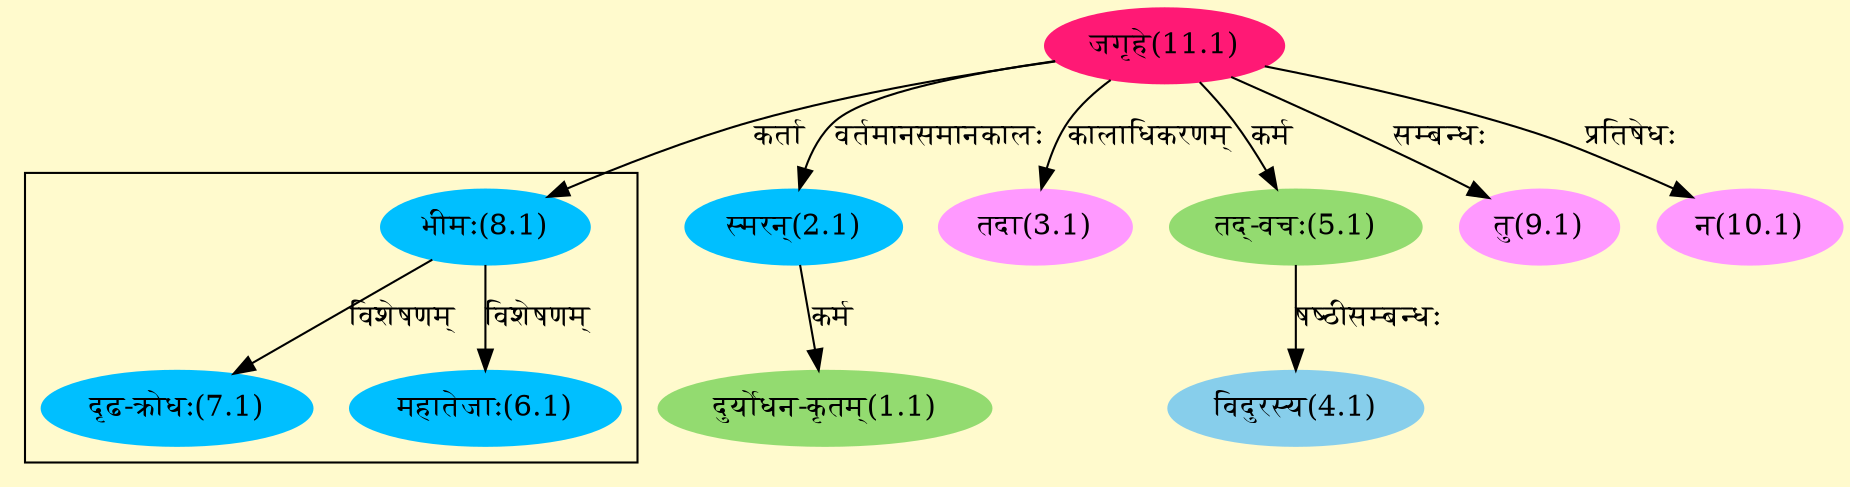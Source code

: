 digraph G{
rankdir=BT;
 compound=true;
 bgcolor="lemonchiffon1";

subgraph cluster_1{
Node6_1 [style=filled, color="#00BFFF" label = "महातेजाः(6.1)"]
Node8_1 [style=filled, color="#00BFFF" label = "भीमः(8.1)"]
Node7_1 [style=filled, color="#00BFFF" label = "दृढ-क्रोधः(7.1)"]

}
Node1_1 [style=filled, color="#93DB70" label = "दुर्योधन-कृतम्(1.1)"]
Node2_1 [style=filled, color="#00BFFF" label = "स्मरन्(2.1)"]
Node11_1 [style=filled, color="#FF1975" label = "जगृहे(11.1)"]
Node3_1 [style=filled, color="#FF99FF" label = "तदा(3.1)"]
Node4_1 [style=filled, color="#87CEEB" label = "विदुरस्य(4.1)"]
Node5_1 [style=filled, color="#93DB70" label = "तद्-वचः(5.1)"]
Node8_1 [style=filled, color="#00BFFF" label = "भीमः(8.1)"]
Node9_1 [style=filled, color="#FF99FF" label = "तु(9.1)"]
Node10_1 [style=filled, color="#FF99FF" label = "न(10.1)"]
/* Start of Relations section */

Node1_1 -> Node2_1 [  label="कर्म"  dir="back" ]
Node2_1 -> Node11_1 [  label="वर्तमानसमानकालः"  dir="back" ]
Node3_1 -> Node11_1 [  label="कालाधिकरणम्"  dir="back" ]
Node4_1 -> Node5_1 [  label="षष्ठीसम्बन्धः"  dir="back" ]
Node5_1 -> Node11_1 [  label="कर्म"  dir="back" ]
Node6_1 -> Node8_1 [  label="विशेषणम्"  dir="back" ]
Node7_1 -> Node8_1 [  label="विशेषणम्"  dir="back" ]
Node8_1 -> Node11_1 [  label="कर्ता"  dir="back" ]
Node9_1 -> Node11_1 [  label="सम्बन्धः"  dir="back" ]
Node10_1 -> Node11_1 [  label="प्रतिषेधः"  dir="back" ]
}
